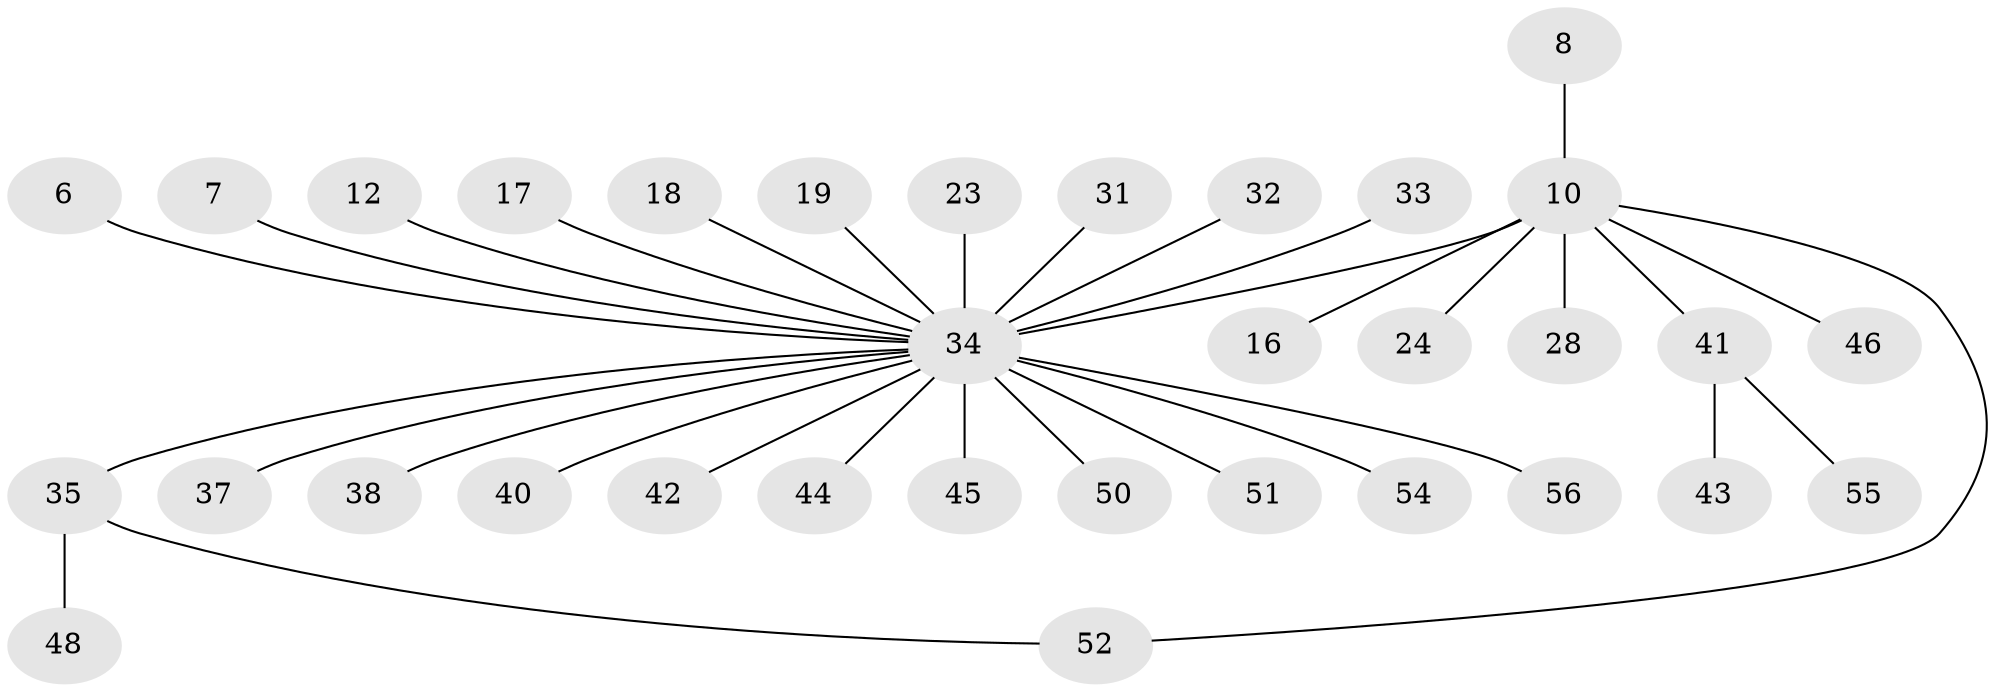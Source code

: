 // original degree distribution, {8: 0.03571428571428571, 12: 0.017857142857142856, 14: 0.017857142857142856, 1: 0.5535714285714286, 3: 0.07142857142857142, 4: 0.03571428571428571, 2: 0.23214285714285715, 6: 0.017857142857142856, 5: 0.017857142857142856}
// Generated by graph-tools (version 1.1) at 2025/51/03/04/25 21:51:28]
// undirected, 33 vertices, 33 edges
graph export_dot {
graph [start="1"]
  node [color=gray90,style=filled];
  6;
  7;
  8;
  10 [super="+2"];
  12;
  16;
  17;
  18 [super="+14"];
  19 [super="+13"];
  23;
  24;
  28;
  31;
  32 [super="+25"];
  33;
  34 [super="+9+5+26+4"];
  35 [super="+22"];
  37;
  38;
  40;
  41 [super="+36"];
  42;
  43;
  44 [super="+27"];
  45;
  46 [super="+39"];
  48;
  50;
  51;
  52 [super="+21"];
  54 [super="+53"];
  55 [super="+49"];
  56 [super="+30"];
  6 -- 34;
  7 -- 34;
  8 -- 10;
  10 -- 16;
  10 -- 34 [weight=5];
  10 -- 24;
  10 -- 28;
  10 -- 52;
  10 -- 46;
  10 -- 41 [weight=2];
  12 -- 34;
  17 -- 34;
  18 -- 34;
  19 -- 34;
  23 -- 34;
  31 -- 34;
  32 -- 34;
  33 -- 34;
  34 -- 40;
  34 -- 35 [weight=2];
  34 -- 42;
  34 -- 45;
  34 -- 50;
  34 -- 51;
  34 -- 37;
  34 -- 38;
  34 -- 56 [weight=2];
  34 -- 44;
  34 -- 54;
  35 -- 48;
  35 -- 52;
  41 -- 43;
  41 -- 55;
}
